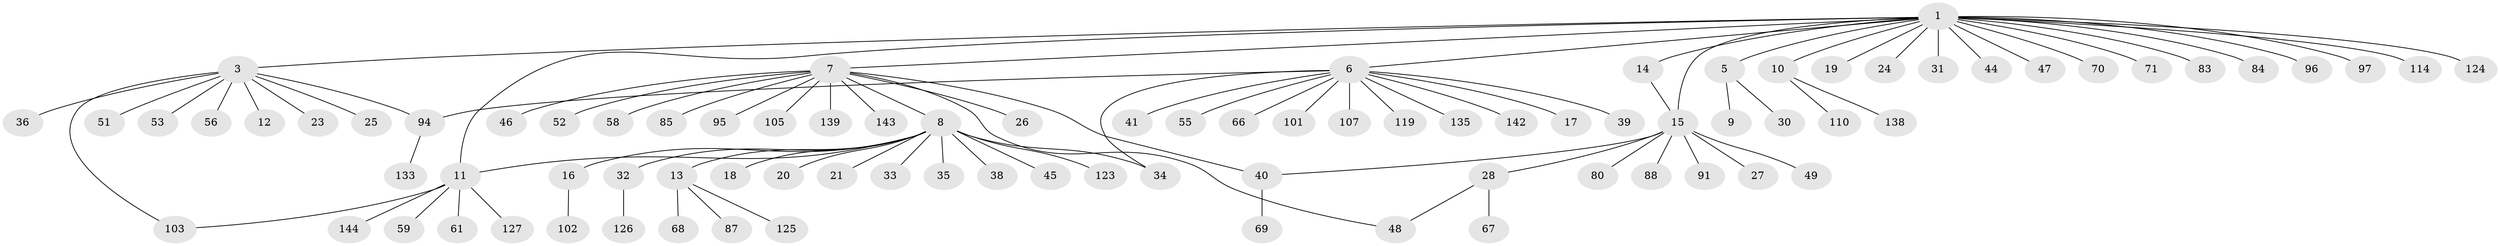 // original degree distribution, {9: 0.0136986301369863, 15: 0.00684931506849315, 3: 0.0821917808219178, 14: 0.00684931506849315, 13: 0.00684931506849315, 23: 0.00684931506849315, 2: 0.21232876712328766, 7: 0.00684931506849315, 1: 0.6232876712328768, 4: 0.02054794520547945, 5: 0.00684931506849315, 10: 0.00684931506849315}
// Generated by graph-tools (version 1.1) at 2025/18/03/04/25 18:18:27]
// undirected, 87 vertices, 93 edges
graph export_dot {
graph [start="1"]
  node [color=gray90,style=filled];
  1 [super="+2"];
  3 [super="+4"];
  5;
  6 [super="+60"];
  7;
  8 [super="+37+65+22+62+75+100+115+130+137+78+74"];
  9 [super="+29"];
  10;
  11;
  12;
  13;
  14 [super="+54+63+136"];
  15;
  16;
  17 [super="+64"];
  18 [super="+92"];
  19 [super="+141"];
  20 [super="+128"];
  21;
  23;
  24;
  25;
  26;
  27;
  28;
  30 [super="+93"];
  31 [super="+112"];
  32;
  33;
  34 [super="+145"];
  35;
  36 [super="+72"];
  38;
  39;
  40 [super="+43"];
  41 [super="+120+117"];
  44;
  45;
  46;
  47;
  48 [super="+121"];
  49 [super="+50+109"];
  51;
  52 [super="+57"];
  53;
  55;
  56;
  58;
  59 [super="+81+79"];
  61;
  66;
  67 [super="+106"];
  68;
  69;
  70;
  71;
  80 [super="+89"];
  83;
  84;
  85 [super="+86"];
  87;
  88;
  91;
  94 [super="+140+132+129"];
  95;
  96;
  97;
  101;
  102;
  103 [super="+108+104"];
  105;
  107 [super="+116"];
  110;
  114;
  119;
  123;
  124;
  125;
  126 [super="+146"];
  127;
  133;
  135;
  138;
  139;
  142;
  143;
  144;
  1 -- 7;
  1 -- 11;
  1 -- 14;
  1 -- 31;
  1 -- 83;
  1 -- 84;
  1 -- 96;
  1 -- 124;
  1 -- 97;
  1 -- 3;
  1 -- 5;
  1 -- 6;
  1 -- 70;
  1 -- 71;
  1 -- 10;
  1 -- 44;
  1 -- 15;
  1 -- 47;
  1 -- 114;
  1 -- 19;
  1 -- 24;
  3 -- 12;
  3 -- 25;
  3 -- 36;
  3 -- 53;
  3 -- 56;
  3 -- 94;
  3 -- 103;
  3 -- 51;
  3 -- 23;
  5 -- 9;
  5 -- 30;
  6 -- 17;
  6 -- 34;
  6 -- 39;
  6 -- 41;
  6 -- 55;
  6 -- 66;
  6 -- 101;
  6 -- 107;
  6 -- 119;
  6 -- 135;
  6 -- 142;
  6 -- 94;
  7 -- 8;
  7 -- 26;
  7 -- 40;
  7 -- 46;
  7 -- 48;
  7 -- 52;
  7 -- 58;
  7 -- 85;
  7 -- 95;
  7 -- 105;
  7 -- 139;
  7 -- 143;
  8 -- 11;
  8 -- 13;
  8 -- 16;
  8 -- 18;
  8 -- 20;
  8 -- 21;
  8 -- 32;
  8 -- 33;
  8 -- 35;
  8 -- 38;
  8 -- 45;
  8 -- 34;
  8 -- 123;
  10 -- 110;
  10 -- 138;
  11 -- 59;
  11 -- 61;
  11 -- 103;
  11 -- 127;
  11 -- 144;
  13 -- 68;
  13 -- 87;
  13 -- 125;
  14 -- 15;
  15 -- 27;
  15 -- 28;
  15 -- 40;
  15 -- 49;
  15 -- 80 [weight=2];
  15 -- 88;
  15 -- 91;
  16 -- 102;
  28 -- 67;
  28 -- 48;
  32 -- 126;
  40 -- 69;
  94 -- 133;
}

